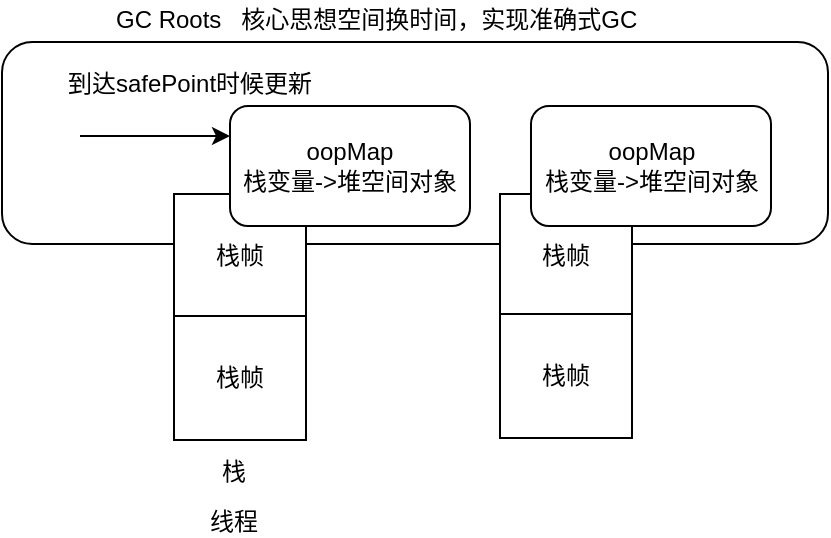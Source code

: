 <mxfile version="12.1.8" type="github" pages="1">
  <diagram id="uakVdeDMaknO-sdMOJrC" name="Page-1">
    <mxGraphModel dx="1487" dy="593" grid="0" gridSize="10" guides="1" tooltips="1" connect="1" arrows="1" fold="1" page="0" pageScale="1" pageWidth="827" pageHeight="1169" math="0" shadow="0">
      <root>
        <mxCell id="0"/>
        <mxCell id="1" parent="0"/>
        <mxCell id="Uq3KH3kaq2MuA7tBNWyy-7" value="" style="rounded=1;whiteSpace=wrap;html=1;" vertex="1" parent="1">
          <mxGeometry x="-224" y="48" width="413" height="101" as="geometry"/>
        </mxCell>
        <mxCell id="Uq3KH3kaq2MuA7tBNWyy-9" value="栈帧" style="rounded=0;whiteSpace=wrap;html=1;" vertex="1" parent="1">
          <mxGeometry x="25" y="124" width="66" height="61" as="geometry"/>
        </mxCell>
        <mxCell id="Uq3KH3kaq2MuA7tBNWyy-1" value="栈帧" style="rounded=0;whiteSpace=wrap;html=1;" vertex="1" parent="1">
          <mxGeometry x="-138" y="124" width="66" height="62" as="geometry"/>
        </mxCell>
        <mxCell id="Uq3KH3kaq2MuA7tBNWyy-2" value="oopMap&lt;br&gt;栈变量-&amp;gt;堆空间对象" style="rounded=1;whiteSpace=wrap;html=1;" vertex="1" parent="1">
          <mxGeometry x="-110" y="80" width="120" height="60" as="geometry"/>
        </mxCell>
        <mxCell id="Uq3KH3kaq2MuA7tBNWyy-4" value="" style="endArrow=classic;html=1;" edge="1" parent="1">
          <mxGeometry width="50" height="50" relative="1" as="geometry">
            <mxPoint x="-185" y="95" as="sourcePoint"/>
            <mxPoint x="-110" y="95" as="targetPoint"/>
          </mxGeometry>
        </mxCell>
        <mxCell id="Uq3KH3kaq2MuA7tBNWyy-6" value="到达safePoint时候更新" style="text;html=1;resizable=0;points=[];autosize=1;align=left;verticalAlign=top;spacingTop=-4;" vertex="1" parent="1">
          <mxGeometry x="-193" y="59" width="132" height="14" as="geometry"/>
        </mxCell>
        <mxCell id="Uq3KH3kaq2MuA7tBNWyy-8" value="oopMap&lt;br&gt;栈变量-&amp;gt;堆空间对象" style="rounded=1;whiteSpace=wrap;html=1;" vertex="1" parent="1">
          <mxGeometry x="40.5" y="80" width="120" height="60" as="geometry"/>
        </mxCell>
        <mxCell id="Uq3KH3kaq2MuA7tBNWyy-10" value="GC Roots&amp;nbsp; &amp;nbsp;核心思想空间换时间，实现准确式GC" style="text;html=1;resizable=0;points=[];autosize=1;align=left;verticalAlign=top;spacingTop=-4;" vertex="1" parent="1">
          <mxGeometry x="-169.5" y="27" width="271" height="14" as="geometry"/>
        </mxCell>
        <mxCell id="Uq3KH3kaq2MuA7tBNWyy-14" value="栈帧" style="rounded=0;whiteSpace=wrap;html=1;" vertex="1" parent="1">
          <mxGeometry x="-138" y="185" width="66" height="62" as="geometry"/>
        </mxCell>
        <mxCell id="Uq3KH3kaq2MuA7tBNWyy-15" value="栈帧" style="rounded=0;whiteSpace=wrap;html=1;" vertex="1" parent="1">
          <mxGeometry x="25" y="184" width="66" height="62" as="geometry"/>
        </mxCell>
        <mxCell id="Uq3KH3kaq2MuA7tBNWyy-20" value="栈" style="text;html=1;resizable=0;points=[];autosize=1;align=left;verticalAlign=top;spacingTop=-4;" vertex="1" parent="1">
          <mxGeometry x="-116" y="253" width="22" height="14" as="geometry"/>
        </mxCell>
        <mxCell id="Uq3KH3kaq2MuA7tBNWyy-22" value="线程" style="text;html=1;resizable=0;points=[];autosize=1;align=left;verticalAlign=top;spacingTop=-4;" vertex="1" parent="1">
          <mxGeometry x="-122" y="278" width="34" height="14" as="geometry"/>
        </mxCell>
      </root>
    </mxGraphModel>
  </diagram>
</mxfile>

